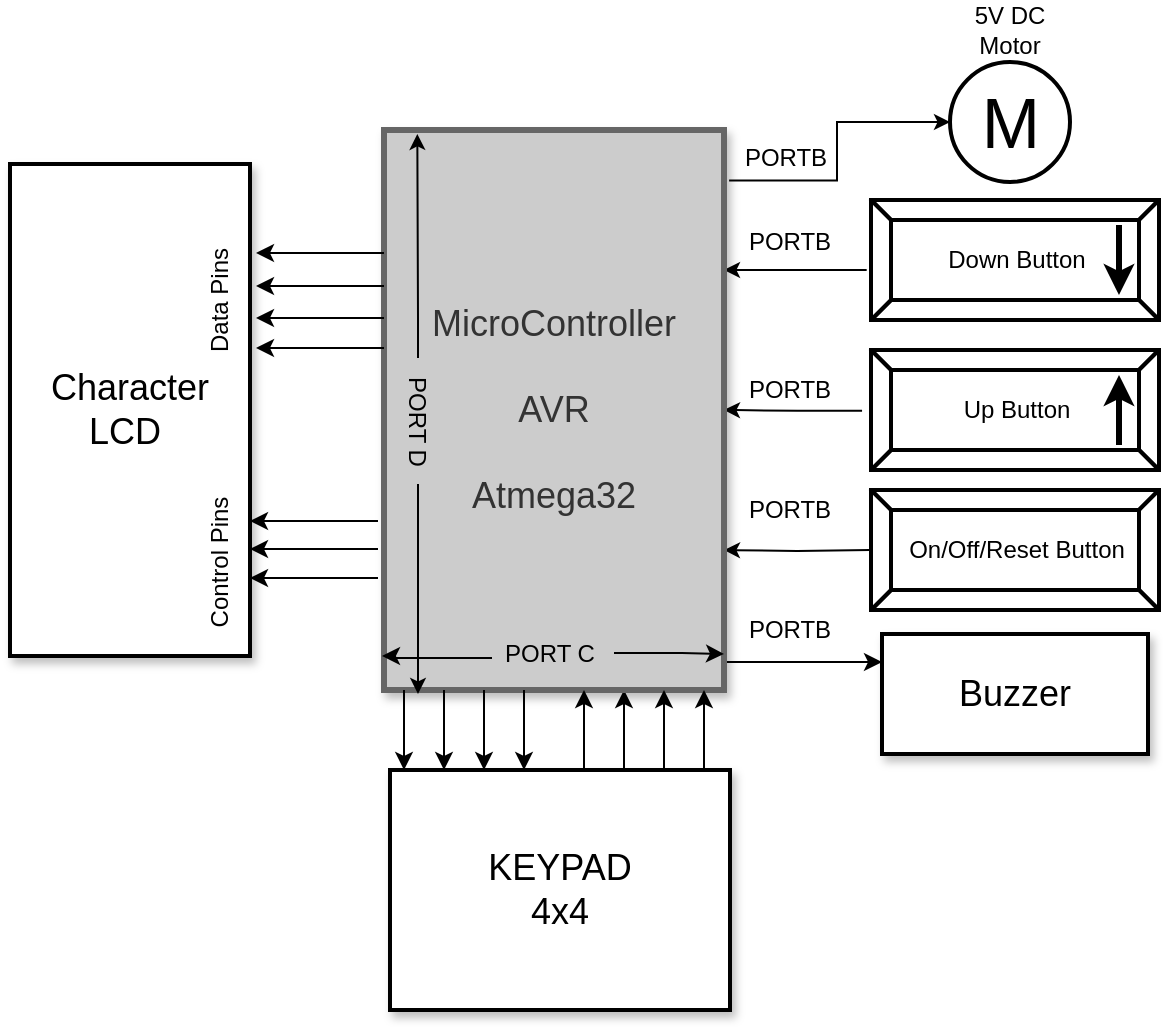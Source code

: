 <mxfile version="12.6.6" type="device"><diagram name="Page-1" id="90a13364-a465-7bf4-72fc-28e22215d7a0"><mxGraphModel dx="1038" dy="531" grid="1" gridSize="10" guides="1" tooltips="1" connect="1" arrows="1" fold="1" page="1" pageScale="1.5" pageWidth="1169" pageHeight="826" background="#ffffff" math="0" shadow="0"><root><mxCell id="0" style=";html=1;"/><mxCell id="1" style=";html=1;" parent="0"/><mxCell id="3a17f1ce550125da-16" style="edgeStyle=elbowEdgeStyle;rounded=0;html=1;startArrow=none;startFill=0;jettySize=auto;orthogonalLoop=1;fontSize=18;elbow=vertical;" parent="1" source="3a17f1ce550125da-2" target="3a17f1ce550125da-7" edge="1"><mxGeometry relative="1" as="geometry"/></mxCell><mxCell id="3a17f1ce550125da-17" style="edgeStyle=elbowEdgeStyle;rounded=0;html=1;startArrow=none;startFill=0;jettySize=auto;orthogonalLoop=1;fontSize=18;" parent="1" source="3a17f1ce550125da-10" target="3a17f1ce550125da-2" edge="1"><mxGeometry relative="1" as="geometry"><Array as="points"><mxPoint x="907" y="754"/></Array></mxGeometry></mxCell><mxCell id="WNghNHMPBdDGKJD4aumn-33" style="edgeStyle=orthogonalEdgeStyle;rounded=0;orthogonalLoop=1;jettySize=auto;html=1;exitX=1;exitY=0.75;exitDx=0;exitDy=0;endSize=5;strokeWidth=1;fillColor=#000000;entryX=1;entryY=0.75;entryDx=0;entryDy=0;" parent="1" edge="1" target="3a17f1ce550125da-2"><mxGeometry relative="1" as="geometry"><mxPoint x="1030" y="664" as="sourcePoint"/></mxGeometry></mxCell><mxCell id="WNghNHMPBdDGKJD4aumn-34" style="edgeStyle=orthogonalEdgeStyle;rounded=0;orthogonalLoop=1;jettySize=auto;html=1;exitX=-0.031;exitY=0.507;exitDx=0;exitDy=0;entryX=1;entryY=0.5;entryDx=0;entryDy=0;endSize=5;strokeWidth=1;fillColor=#000000;exitPerimeter=0;" parent="1" source="WNghNHMPBdDGKJD4aumn-25" target="3a17f1ce550125da-2" edge="1"><mxGeometry relative="1" as="geometry"/></mxCell><mxCell id="WNghNHMPBdDGKJD4aumn-35" style="edgeStyle=orthogonalEdgeStyle;rounded=0;orthogonalLoop=1;jettySize=auto;html=1;exitX=-0.015;exitY=0.583;exitDx=0;exitDy=0;entryX=1;entryY=0.25;entryDx=0;entryDy=0;endSize=5;strokeWidth=1;fillColor=#000000;exitPerimeter=0;" parent="1" source="WNghNHMPBdDGKJD4aumn-24" target="3a17f1ce550125da-2" edge="1"><mxGeometry relative="1" as="geometry"/></mxCell><mxCell id="3a17f1ce550125da-2" value="MicroController&lt;br&gt;&lt;br&gt;AVR&lt;br&gt;&lt;br&gt;Atmega32" style="whiteSpace=wrap;html=1;shadow=1;fontSize=18;strokeWidth=3;fillColor=#CCCCCC;strokeColor=#666666;fontColor=#333333;" parent="1" vertex="1"><mxGeometry x="787" y="454" width="170" height="280" as="geometry"/></mxCell><mxCell id="3a17f1ce550125da-7" value="Buzzer" style="whiteSpace=wrap;html=1;shadow=1;fontSize=18;fillColor=#FFFFFF;strokeColor=#000000;strokeWidth=2;" parent="1" vertex="1"><mxGeometry x="1036" y="706" width="133" height="60" as="geometry"/></mxCell><mxCell id="3a17f1ce550125da-10" value="KEYPAD&lt;br&gt;4x4" style="whiteSpace=wrap;html=1;shadow=1;fontSize=18;fillColor=#FFFFFF;strokeColor=#000000;strokeWidth=2;" parent="1" vertex="1"><mxGeometry x="790" y="774" width="170" height="120" as="geometry"/></mxCell><mxCell id="3a17f1ce550125da-22" style="edgeStyle=elbowEdgeStyle;rounded=0;html=1;startArrow=none;startFill=0;jettySize=auto;orthogonalLoop=1;fontSize=18;" parent="1" source="3a17f1ce550125da-10" target="3a17f1ce550125da-2" edge="1"><mxGeometry relative="1" as="geometry"><mxPoint x="937" y="784" as="sourcePoint"/><mxPoint x="937" y="744" as="targetPoint"/><Array as="points"><mxPoint x="927" y="754"/><mxPoint x="907" y="754"/></Array></mxGeometry></mxCell><mxCell id="3a17f1ce550125da-23" style="edgeStyle=elbowEdgeStyle;rounded=0;html=1;startArrow=none;startFill=0;jettySize=auto;orthogonalLoop=1;fontSize=18;" parent="1" edge="1"><mxGeometry relative="1" as="geometry"><mxPoint x="887" y="774" as="sourcePoint"/><mxPoint x="887" y="734" as="targetPoint"/><Array as="points"><mxPoint x="887" y="754"/><mxPoint x="887" y="754"/></Array></mxGeometry></mxCell><mxCell id="3a17f1ce550125da-24" style="edgeStyle=elbowEdgeStyle;rounded=0;html=1;startArrow=none;startFill=0;jettySize=auto;orthogonalLoop=1;fontSize=18;" parent="1" edge="1"><mxGeometry relative="1" as="geometry"><mxPoint x="857" y="734" as="sourcePoint"/><mxPoint x="857" y="774" as="targetPoint"/><Array as="points"><mxPoint x="857" y="754"/><mxPoint x="887" y="764"/></Array></mxGeometry></mxCell><mxCell id="3a17f1ce550125da-25" style="edgeStyle=elbowEdgeStyle;rounded=0;html=1;startArrow=none;startFill=0;jettySize=auto;orthogonalLoop=1;fontSize=18;" parent="1" edge="1"><mxGeometry relative="1" as="geometry"><mxPoint x="837" y="734" as="sourcePoint"/><mxPoint x="837" y="774" as="targetPoint"/><Array as="points"><mxPoint x="837" y="754"/><mxPoint x="867" y="764"/></Array></mxGeometry></mxCell><mxCell id="3a17f1ce550125da-26" style="edgeStyle=elbowEdgeStyle;rounded=0;html=1;startArrow=none;startFill=0;jettySize=auto;orthogonalLoop=1;fontSize=18;" parent="1" edge="1"><mxGeometry relative="1" as="geometry"><mxPoint x="817" y="734" as="sourcePoint"/><mxPoint x="817" y="774" as="targetPoint"/><Array as="points"><mxPoint x="817" y="754"/><mxPoint x="847" y="764"/></Array></mxGeometry></mxCell><mxCell id="WNghNHMPBdDGKJD4aumn-8" style="edgeStyle=elbowEdgeStyle;rounded=0;html=1;startArrow=none;startFill=0;jettySize=auto;orthogonalLoop=1;fontSize=18;exitX=0;exitY=0.5;exitDx=0;exitDy=0;" parent="1" edge="1"><mxGeometry relative="1" as="geometry"><mxPoint x="841" y="718" as="sourcePoint"/><mxPoint x="786" y="717" as="targetPoint"/><Array as="points"><mxPoint x="790" y="730"/><mxPoint x="820" y="712"/></Array></mxGeometry></mxCell><mxCell id="WNghNHMPBdDGKJD4aumn-9" style="edgeStyle=elbowEdgeStyle;rounded=0;html=1;startArrow=none;startFill=0;jettySize=auto;orthogonalLoop=1;fontSize=18;" parent="1" edge="1"><mxGeometry relative="1" as="geometry"><mxPoint x="947" y="774" as="sourcePoint"/><mxPoint x="947" y="734" as="targetPoint"/><Array as="points"><mxPoint x="947" y="754"/><mxPoint x="927" y="754"/></Array></mxGeometry></mxCell><mxCell id="WNghNHMPBdDGKJD4aumn-10" value="PORT C" style="text;html=1;strokeColor=none;fillColor=none;align=center;verticalAlign=middle;whiteSpace=wrap;rounded=0;" parent="1" vertex="1"><mxGeometry x="838.5" y="706" width="62" height="20" as="geometry"/></mxCell><mxCell id="WNghNHMPBdDGKJD4aumn-15" value="&lt;span style=&quot;color: rgba(0 , 0 , 0 , 0) ; font-family: monospace ; font-size: 0px&quot;&gt;%3CmxGraphModel%3E%3Croot%3E%3CmxCell%20id%3D%220%22%2F%3E%3CmxCell%20id%3D%221%22%20parent%3D%220%22%2F%3E%3CmxCell%20id%3D%222%22%20style%3D%22edgeStyle%3DelbowEdgeStyle%3Brounded%3D0%3Bhtml%3D1%3BstartArrow%3Dnone%3BstartFill%3D0%3BjettySize%3Dauto%3BorthogonalLoop%3D1%3BfontSize%3D18%3B%22%20edge%3D%221%22%20parent%3D%221%22%3E%3CmxGeometry%20relative%3D%221%22%20as%3D%22geometry%22%3E%3CmxPoint%20x%3D%22799%22%20y%3D%22735%22%20as%3D%22sourcePoint%22%2F%3E%3CmxPoint%20x%3D%22799%22%20y%3D%22775%22%20as%3D%22targetPoint%22%2F%3E%3CArray%20as%3D%22points%22%3E%3CmxPoint%20x%3D%22799%22%20y%3D%22755%22%2F%3E%3CmxPoint%20x%3D%22829%22%20y%3D%22765%22%2F%3E%3C%2FArray%3E%3C%2FmxGeometry%3E%3C%2FmxCell%3E%3C%2Froot%3E%3C%2FmxGraphModel%3E&lt;/span&gt;" style="text;html=1;align=center;verticalAlign=middle;resizable=0;points=[];autosize=1;" parent="1" vertex="1"><mxGeometry x="773" y="762" width="20" height="20" as="geometry"/></mxCell><mxCell id="WNghNHMPBdDGKJD4aumn-16" style="edgeStyle=elbowEdgeStyle;rounded=0;html=1;startArrow=none;startFill=0;jettySize=auto;orthogonalLoop=1;fontSize=18;" parent="1" edge="1"><mxGeometry relative="1" as="geometry"><mxPoint x="797" y="734" as="sourcePoint"/><mxPoint x="797" y="774" as="targetPoint"/><Array as="points"><mxPoint x="797" y="754"/><mxPoint x="827" y="764"/></Array></mxGeometry></mxCell><mxCell id="WNghNHMPBdDGKJD4aumn-17" style="edgeStyle=elbowEdgeStyle;rounded=0;html=1;startArrow=none;startFill=0;jettySize=auto;orthogonalLoop=1;fontSize=18;exitX=0;exitY=0.5;exitDx=0;exitDy=0;" parent="1" edge="1"><mxGeometry relative="1" as="geometry"><mxPoint x="902" y="715.5" as="sourcePoint"/><mxPoint x="957" y="716" as="targetPoint"/><Array as="points"><mxPoint x="936" y="710.5"/><mxPoint x="906" y="728.5"/></Array></mxGeometry></mxCell><mxCell id="WNghNHMPBdDGKJD4aumn-19" value="" style="shape=image;html=1;verticalAlign=top;verticalLabelPosition=bottom;labelBackgroundColor=#ffffff;imageAspect=0;aspect=fixed;image=https://cdn2.iconfinder.com/data/icons/picol-vector/32/speaker_louder-128.png" parent="1" vertex="1"><mxGeometry x="1139" y="721" width="30" height="30" as="geometry"/></mxCell><mxCell id="WNghNHMPBdDGKJD4aumn-20" value="PORTB" style="text;html=1;strokeColor=none;fillColor=none;align=center;verticalAlign=middle;whiteSpace=wrap;rounded=0;" parent="1" vertex="1"><mxGeometry x="970" y="694" width="40" height="20" as="geometry"/></mxCell><mxCell id="WNghNHMPBdDGKJD4aumn-21" value="On/Off/Reset Button" style="labelPosition=center;verticalLabelPosition=middle;align=center;html=1;shape=mxgraph.basic.button;dx=10;strokeWidth=2;" parent="1" vertex="1"><mxGeometry x="1030.5" y="634" width="144" height="60" as="geometry"/></mxCell><mxCell id="WNghNHMPBdDGKJD4aumn-24" value="Down Button" style="labelPosition=center;verticalLabelPosition=middle;align=center;html=1;shape=mxgraph.basic.button;dx=10;strokeWidth=2;" parent="1" vertex="1"><mxGeometry x="1030.5" y="489" width="144" height="60" as="geometry"/></mxCell><mxCell id="WNghNHMPBdDGKJD4aumn-25" value="Up Button" style="labelPosition=center;verticalLabelPosition=middle;align=center;html=1;shape=mxgraph.basic.button;dx=10;strokeWidth=2;" parent="1" vertex="1"><mxGeometry x="1030.5" y="564" width="144" height="60" as="geometry"/></mxCell><mxCell id="WNghNHMPBdDGKJD4aumn-27" value="" style="endArrow=classic;html=1;fillColor=#000000;strokeWidth=3;" parent="1" edge="1"><mxGeometry width="50" height="50" relative="1" as="geometry"><mxPoint x="1154.5" y="611.5" as="sourcePoint"/><mxPoint x="1154.5" y="576.5" as="targetPoint"/></mxGeometry></mxCell><mxCell id="WNghNHMPBdDGKJD4aumn-28" value="" style="endArrow=classic;html=1;fillColor=#000000;strokeWidth=3;" parent="1" edge="1"><mxGeometry width="50" height="50" relative="1" as="geometry"><mxPoint x="1154.5" y="501.5" as="sourcePoint"/><mxPoint x="1154.5" y="536.5" as="targetPoint"/><Array as="points"><mxPoint x="1154.5" y="518.5"/></Array></mxGeometry></mxCell><mxCell id="WNghNHMPBdDGKJD4aumn-36" style="edgeStyle=orthogonalEdgeStyle;rounded=0;orthogonalLoop=1;jettySize=auto;html=1;exitX=1.015;exitY=0.09;exitDx=0;exitDy=0;entryX=0;entryY=0.5;entryDx=0;entryDy=0;endSize=5;strokeWidth=1;fillColor=#000000;exitPerimeter=0;" parent="1" source="3a17f1ce550125da-2" target="WNghNHMPBdDGKJD4aumn-30" edge="1"><mxGeometry relative="1" as="geometry"/></mxCell><mxCell id="WNghNHMPBdDGKJD4aumn-30" value="M" style="verticalLabelPosition=middle;shadow=0;dashed=0;align=center;html=1;verticalAlign=middle;strokeWidth=2;shape=ellipse;aspect=fixed;fontSize=35;" parent="1" vertex="1"><mxGeometry x="1070" y="420" width="60" height="60" as="geometry"/></mxCell><mxCell id="WNghNHMPBdDGKJD4aumn-31" value="5V DC Motor" style="text;html=1;strokeColor=none;fillColor=none;align=center;verticalAlign=middle;whiteSpace=wrap;rounded=0;" parent="1" vertex="1"><mxGeometry x="1075" y="394" width="50" height="20" as="geometry"/></mxCell><mxCell id="WNghNHMPBdDGKJD4aumn-37" value="PORTB" style="text;html=1;strokeColor=none;fillColor=none;align=center;verticalAlign=middle;whiteSpace=wrap;rounded=0;" parent="1" vertex="1"><mxGeometry x="970" y="634" width="40" height="20" as="geometry"/></mxCell><mxCell id="WNghNHMPBdDGKJD4aumn-38" value="PORTB" style="text;html=1;strokeColor=none;fillColor=none;align=center;verticalAlign=middle;whiteSpace=wrap;rounded=0;" parent="1" vertex="1"><mxGeometry x="970" y="574" width="40" height="20" as="geometry"/></mxCell><mxCell id="WNghNHMPBdDGKJD4aumn-39" value="PORTB" style="text;html=1;strokeColor=none;fillColor=none;align=center;verticalAlign=middle;whiteSpace=wrap;rounded=0;" parent="1" vertex="1"><mxGeometry x="970" y="500" width="40" height="20" as="geometry"/></mxCell><mxCell id="WNghNHMPBdDGKJD4aumn-40" value="PORTB" style="text;html=1;strokeColor=none;fillColor=none;align=center;verticalAlign=middle;whiteSpace=wrap;rounded=0;" parent="1" vertex="1"><mxGeometry x="968" y="458" width="40" height="20" as="geometry"/></mxCell><mxCell id="WNghNHMPBdDGKJD4aumn-41" value="Character&lt;br&gt;LCD&amp;nbsp;" style="whiteSpace=wrap;html=1;shadow=1;fontSize=18;fillColor=#FFFFFF;strokeColor=#000000;strokeWidth=2;" parent="1" vertex="1"><mxGeometry x="600" y="471" width="120" height="246" as="geometry"/></mxCell><mxCell id="WNghNHMPBdDGKJD4aumn-48" style="edgeStyle=elbowEdgeStyle;rounded=0;html=1;startArrow=none;startFill=0;jettySize=auto;orthogonalLoop=1;fontSize=18;" parent="1" edge="1"><mxGeometry relative="1" as="geometry"><mxPoint x="787" y="548" as="sourcePoint"/><mxPoint x="723" y="548" as="targetPoint"/><Array as="points"><mxPoint x="743" y="548"/><mxPoint x="743" y="548"/></Array></mxGeometry></mxCell><mxCell id="WNghNHMPBdDGKJD4aumn-49" style="edgeStyle=elbowEdgeStyle;rounded=0;html=1;startArrow=none;startFill=0;jettySize=auto;orthogonalLoop=1;fontSize=18;" parent="1" edge="1"><mxGeometry relative="1" as="geometry"><mxPoint x="787" y="532" as="sourcePoint"/><mxPoint x="723" y="532" as="targetPoint"/><Array as="points"><mxPoint x="743" y="532"/><mxPoint x="743" y="532"/></Array></mxGeometry></mxCell><mxCell id="WNghNHMPBdDGKJD4aumn-50" style="edgeStyle=elbowEdgeStyle;rounded=0;html=1;startArrow=none;startFill=0;jettySize=auto;orthogonalLoop=1;fontSize=18;" parent="1" edge="1"><mxGeometry relative="1" as="geometry"><mxPoint x="787" y="563" as="sourcePoint"/><mxPoint x="723" y="563" as="targetPoint"/><Array as="points"><mxPoint x="743" y="563"/><mxPoint x="743" y="563"/></Array></mxGeometry></mxCell><mxCell id="WNghNHMPBdDGKJD4aumn-51" style="edgeStyle=elbowEdgeStyle;rounded=0;html=1;startArrow=none;startFill=0;jettySize=auto;orthogonalLoop=1;fontSize=18;" parent="1" edge="1"><mxGeometry relative="1" as="geometry"><mxPoint x="784" y="649.5" as="sourcePoint"/><mxPoint x="720" y="649.5" as="targetPoint"/><Array as="points"><mxPoint x="740" y="649.5"/><mxPoint x="740" y="649.5"/></Array></mxGeometry></mxCell><mxCell id="WNghNHMPBdDGKJD4aumn-52" style="edgeStyle=elbowEdgeStyle;rounded=0;html=1;startArrow=none;startFill=0;jettySize=auto;orthogonalLoop=1;fontSize=18;" parent="1" edge="1"><mxGeometry relative="1" as="geometry"><mxPoint x="784" y="663.5" as="sourcePoint"/><mxPoint x="720" y="663.5" as="targetPoint"/><Array as="points"><mxPoint x="740" y="663.5"/><mxPoint x="740" y="663.5"/></Array></mxGeometry></mxCell><mxCell id="WNghNHMPBdDGKJD4aumn-53" style="edgeStyle=elbowEdgeStyle;rounded=0;html=1;startArrow=none;startFill=0;jettySize=auto;orthogonalLoop=1;fontSize=18;" parent="1" edge="1"><mxGeometry relative="1" as="geometry"><mxPoint x="784" y="678" as="sourcePoint"/><mxPoint x="720" y="678" as="targetPoint"/><Array as="points"><mxPoint x="740" y="678"/><mxPoint x="740" y="678"/></Array></mxGeometry></mxCell><mxCell id="WNghNHMPBdDGKJD4aumn-54" style="edgeStyle=elbowEdgeStyle;rounded=0;html=1;startArrow=none;startFill=0;jettySize=auto;orthogonalLoop=1;fontSize=18;" parent="1" edge="1"><mxGeometry relative="1" as="geometry"><mxPoint x="787" y="515.5" as="sourcePoint"/><mxPoint x="723" y="515.5" as="targetPoint"/><Array as="points"><mxPoint x="743" y="515.5"/><mxPoint x="743" y="515.5"/></Array></mxGeometry></mxCell><mxCell id="WNghNHMPBdDGKJD4aumn-58" style="edgeStyle=orthogonalEdgeStyle;rounded=0;orthogonalLoop=1;jettySize=auto;html=1;exitX=1;exitY=0.5;exitDx=0;exitDy=0;entryX=0.098;entryY=0.007;entryDx=0;entryDy=0;entryPerimeter=0;endSize=5;strokeWidth=1;fillColor=#000000;" parent="1" source="WNghNHMPBdDGKJD4aumn-55" target="3a17f1ce550125da-2" edge="1"><mxGeometry relative="1" as="geometry"/></mxCell><mxCell id="WNghNHMPBdDGKJD4aumn-60" style="edgeStyle=orthogonalEdgeStyle;rounded=0;orthogonalLoop=1;jettySize=auto;html=1;exitX=0;exitY=0.5;exitDx=0;exitDy=0;endSize=5;strokeWidth=1;fillColor=#000000;" parent="1" source="WNghNHMPBdDGKJD4aumn-55" edge="1"><mxGeometry relative="1" as="geometry"><mxPoint x="804" y="736" as="targetPoint"/><Array as="points"><mxPoint x="804" y="736"/></Array></mxGeometry></mxCell><mxCell id="WNghNHMPBdDGKJD4aumn-55" value="PORT D" style="text;html=1;strokeColor=none;fillColor=none;align=center;verticalAlign=middle;whiteSpace=wrap;rounded=0;direction=west;rotation=90;" parent="1" vertex="1"><mxGeometry x="772.5" y="589.5" width="63" height="20" as="geometry"/></mxCell><mxCell id="WNghNHMPBdDGKJD4aumn-61" value="Data Pins" style="text;html=1;strokeColor=none;fillColor=none;align=center;verticalAlign=middle;whiteSpace=wrap;rounded=0;rotation=-90;" parent="1" vertex="1"><mxGeometry x="670" y="529" width="70" height="20" as="geometry"/></mxCell><mxCell id="WNghNHMPBdDGKJD4aumn-62" value="Control Pins" style="text;html=1;strokeColor=none;fillColor=none;align=center;verticalAlign=middle;whiteSpace=wrap;rounded=0;rotation=-90;" parent="1" vertex="1"><mxGeometry x="660" y="660" width="90" height="20" as="geometry"/></mxCell></root></mxGraphModel></diagram></mxfile>